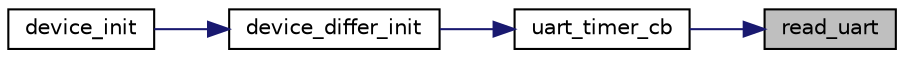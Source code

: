 digraph "read_uart"
{
 // LATEX_PDF_SIZE
  edge [fontname="Helvetica",fontsize="10",labelfontname="Helvetica",labelfontsize="10"];
  node [fontname="Helvetica",fontsize="10",shape=record];
  rankdir="RL";
  Node1 [label="read_uart",height=0.2,width=0.4,color="black", fillcolor="grey75", style="filled", fontcolor="black",tooltip="reads energy meter readings via UART and converts them to current, voltage, and power values"];
  Node1 -> Node2 [dir="back",color="midnightblue",fontsize="10",style="solid",fontname="Helvetica"];
  Node2 [label="uart_timer_cb",height=0.2,width=0.4,color="black", fillcolor="white", style="filled",URL="$device_8c.html#afc98ada4996b97d8c2ad940ea6e361cc",tooltip=" "];
  Node2 -> Node3 [dir="back",color="midnightblue",fontsize="10",style="solid",fontname="Helvetica"];
  Node3 [label="device_differ_init",height=0.2,width=0.4,color="black", fillcolor="white", style="filled",URL="$device_8c.html#a75875fe7a216fe6f8c9b710d135f2fd9",tooltip=" "];
  Node3 -> Node4 [dir="back",color="midnightblue",fontsize="10",style="solid",fontname="Helvetica"];
  Node4 [label="device_init",height=0.2,width=0.4,color="black", fillcolor="white", style="filled",URL="$device_8h.html#a94aed4ea5ddbc93af18fff358e42f57f",tooltip=" "];
}
